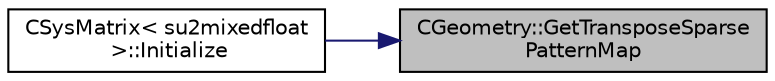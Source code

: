 digraph "CGeometry::GetTransposeSparsePatternMap"
{
 // LATEX_PDF_SIZE
  edge [fontname="Helvetica",fontsize="10",labelfontname="Helvetica",labelfontsize="10"];
  node [fontname="Helvetica",fontsize="10",shape=record];
  rankdir="RL";
  Node1 [label="CGeometry::GetTransposeSparse\lPatternMap",height=0.2,width=0.4,color="black", fillcolor="grey75", style="filled", fontcolor="black",tooltip="Get the transpose of the (main, i.e 0 fill) sparse pattern (e.g. CSR becomes CSC)."];
  Node1 -> Node2 [dir="back",color="midnightblue",fontsize="10",style="solid",fontname="Helvetica"];
  Node2 [label="CSysMatrix\< su2mixedfloat\l \>::Initialize",height=0.2,width=0.4,color="black", fillcolor="white", style="filled",URL="$classCSysMatrix.html#ae17220ac30c2abcc7fdd3c5dc8f04571",tooltip="Initializes the sparse matrix."];
}
